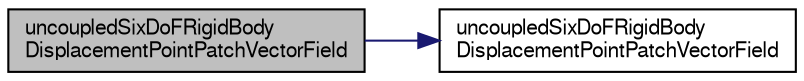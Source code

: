 digraph "uncoupledSixDoFRigidBodyDisplacementPointPatchVectorField"
{
  bgcolor="transparent";
  edge [fontname="FreeSans",fontsize="10",labelfontname="FreeSans",labelfontsize="10"];
  node [fontname="FreeSans",fontsize="10",shape=record];
  rankdir="LR";
  Node10 [label="uncoupledSixDoFRigidBody\lDisplacementPointPatchVectorField",height=0.2,width=0.4,color="black", fillcolor="grey75", style="filled", fontcolor="black"];
  Node10 -> Node11 [color="midnightblue",fontsize="10",style="solid",fontname="FreeSans"];
  Node11 [label="uncoupledSixDoFRigidBody\lDisplacementPointPatchVectorField",height=0.2,width=0.4,color="black",URL="$a29474.html#ad3117dd3ec4a0bdc436df5052e20e53c",tooltip="Construct from patch and internal field. "];
}
